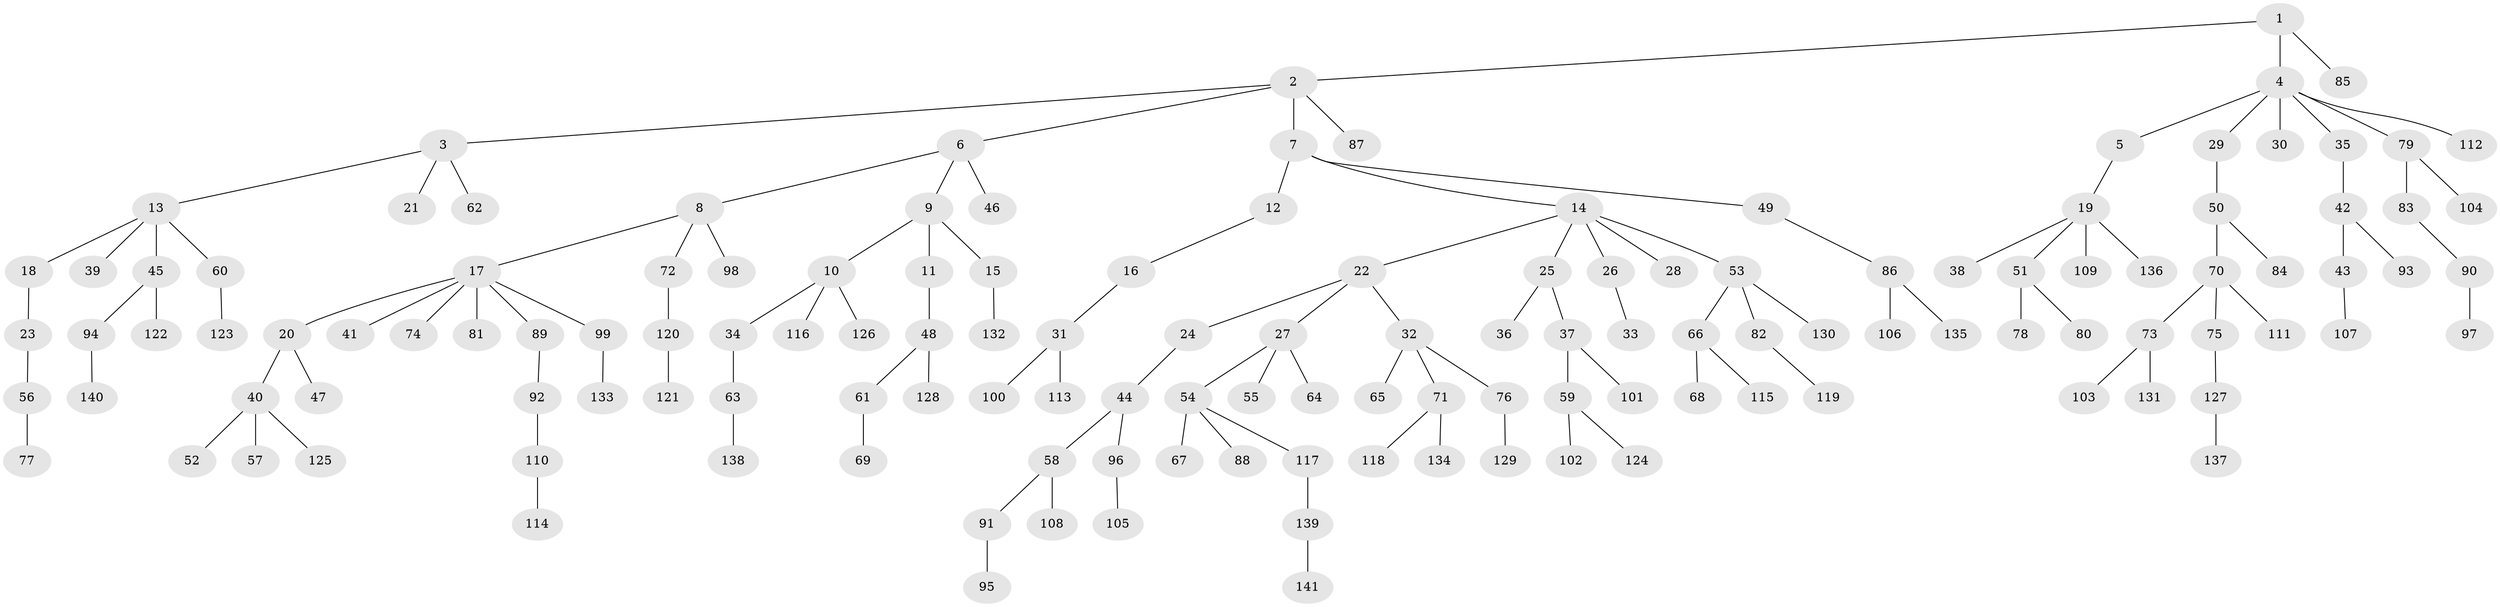 // Generated by graph-tools (version 1.1) at 2025/26/03/09/25 03:26:30]
// undirected, 141 vertices, 140 edges
graph export_dot {
graph [start="1"]
  node [color=gray90,style=filled];
  1;
  2;
  3;
  4;
  5;
  6;
  7;
  8;
  9;
  10;
  11;
  12;
  13;
  14;
  15;
  16;
  17;
  18;
  19;
  20;
  21;
  22;
  23;
  24;
  25;
  26;
  27;
  28;
  29;
  30;
  31;
  32;
  33;
  34;
  35;
  36;
  37;
  38;
  39;
  40;
  41;
  42;
  43;
  44;
  45;
  46;
  47;
  48;
  49;
  50;
  51;
  52;
  53;
  54;
  55;
  56;
  57;
  58;
  59;
  60;
  61;
  62;
  63;
  64;
  65;
  66;
  67;
  68;
  69;
  70;
  71;
  72;
  73;
  74;
  75;
  76;
  77;
  78;
  79;
  80;
  81;
  82;
  83;
  84;
  85;
  86;
  87;
  88;
  89;
  90;
  91;
  92;
  93;
  94;
  95;
  96;
  97;
  98;
  99;
  100;
  101;
  102;
  103;
  104;
  105;
  106;
  107;
  108;
  109;
  110;
  111;
  112;
  113;
  114;
  115;
  116;
  117;
  118;
  119;
  120;
  121;
  122;
  123;
  124;
  125;
  126;
  127;
  128;
  129;
  130;
  131;
  132;
  133;
  134;
  135;
  136;
  137;
  138;
  139;
  140;
  141;
  1 -- 2;
  1 -- 4;
  1 -- 85;
  2 -- 3;
  2 -- 6;
  2 -- 7;
  2 -- 87;
  3 -- 13;
  3 -- 21;
  3 -- 62;
  4 -- 5;
  4 -- 29;
  4 -- 30;
  4 -- 35;
  4 -- 79;
  4 -- 112;
  5 -- 19;
  6 -- 8;
  6 -- 9;
  6 -- 46;
  7 -- 12;
  7 -- 14;
  7 -- 49;
  8 -- 17;
  8 -- 72;
  8 -- 98;
  9 -- 10;
  9 -- 11;
  9 -- 15;
  10 -- 34;
  10 -- 116;
  10 -- 126;
  11 -- 48;
  12 -- 16;
  13 -- 18;
  13 -- 39;
  13 -- 45;
  13 -- 60;
  14 -- 22;
  14 -- 25;
  14 -- 26;
  14 -- 28;
  14 -- 53;
  15 -- 132;
  16 -- 31;
  17 -- 20;
  17 -- 41;
  17 -- 74;
  17 -- 81;
  17 -- 89;
  17 -- 99;
  18 -- 23;
  19 -- 38;
  19 -- 51;
  19 -- 109;
  19 -- 136;
  20 -- 40;
  20 -- 47;
  22 -- 24;
  22 -- 27;
  22 -- 32;
  23 -- 56;
  24 -- 44;
  25 -- 36;
  25 -- 37;
  26 -- 33;
  27 -- 54;
  27 -- 55;
  27 -- 64;
  29 -- 50;
  31 -- 100;
  31 -- 113;
  32 -- 65;
  32 -- 71;
  32 -- 76;
  34 -- 63;
  35 -- 42;
  37 -- 59;
  37 -- 101;
  40 -- 52;
  40 -- 57;
  40 -- 125;
  42 -- 43;
  42 -- 93;
  43 -- 107;
  44 -- 58;
  44 -- 96;
  45 -- 94;
  45 -- 122;
  48 -- 61;
  48 -- 128;
  49 -- 86;
  50 -- 70;
  50 -- 84;
  51 -- 78;
  51 -- 80;
  53 -- 66;
  53 -- 82;
  53 -- 130;
  54 -- 67;
  54 -- 88;
  54 -- 117;
  56 -- 77;
  58 -- 91;
  58 -- 108;
  59 -- 102;
  59 -- 124;
  60 -- 123;
  61 -- 69;
  63 -- 138;
  66 -- 68;
  66 -- 115;
  70 -- 73;
  70 -- 75;
  70 -- 111;
  71 -- 118;
  71 -- 134;
  72 -- 120;
  73 -- 103;
  73 -- 131;
  75 -- 127;
  76 -- 129;
  79 -- 83;
  79 -- 104;
  82 -- 119;
  83 -- 90;
  86 -- 106;
  86 -- 135;
  89 -- 92;
  90 -- 97;
  91 -- 95;
  92 -- 110;
  94 -- 140;
  96 -- 105;
  99 -- 133;
  110 -- 114;
  117 -- 139;
  120 -- 121;
  127 -- 137;
  139 -- 141;
}
